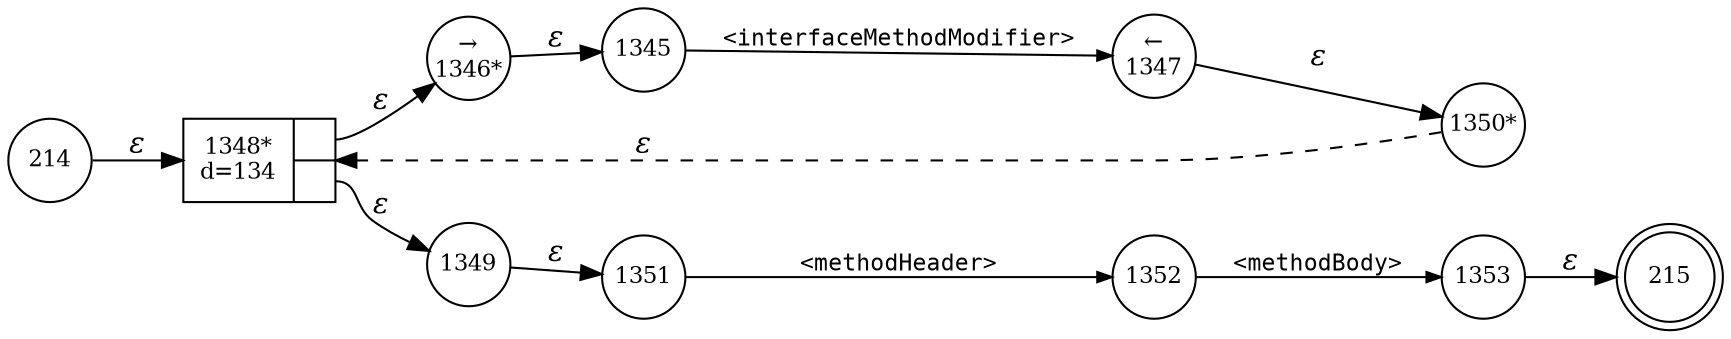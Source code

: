digraph ATN {
rankdir=LR;
s215[fontsize=11, label="215", shape=doublecircle, fixedsize=true, width=.6];
s1345[fontsize=11,label="1345", shape=circle, fixedsize=true, width=.55, peripheries=1];
s1346[fontsize=11,label="&rarr;\n1346*", shape=circle, fixedsize=true, width=.55, peripheries=1];
s1347[fontsize=11,label="&larr;\n1347", shape=circle, fixedsize=true, width=.55, peripheries=1];
s1348[fontsize=11,label="{1348*\nd=134|{<p0>|<p1>}}", shape=record, fixedsize=false, peripheries=1];
s1349[fontsize=11,label="1349", shape=circle, fixedsize=true, width=.55, peripheries=1];
s214[fontsize=11,label="214", shape=circle, fixedsize=true, width=.55, peripheries=1];
s1350[fontsize=11,label="1350*", shape=circle, fixedsize=true, width=.55, peripheries=1];
s1351[fontsize=11,label="1351", shape=circle, fixedsize=true, width=.55, peripheries=1];
s1352[fontsize=11,label="1352", shape=circle, fixedsize=true, width=.55, peripheries=1];
s1353[fontsize=11,label="1353", shape=circle, fixedsize=true, width=.55, peripheries=1];
s214 -> s1348 [fontname="Times-Italic", label="&epsilon;"];
s1348:p0 -> s1346 [fontname="Times-Italic", label="&epsilon;"];
s1348:p1 -> s1349 [fontname="Times-Italic", label="&epsilon;"];
s1346 -> s1345 [fontname="Times-Italic", label="&epsilon;"];
s1349 -> s1351 [fontname="Times-Italic", label="&epsilon;"];
s1345 -> s1347 [fontsize=11, fontname="Courier", arrowsize=.7, label = "<interfaceMethodModifier>", arrowhead = normal];
s1351 -> s1352 [fontsize=11, fontname="Courier", arrowsize=.7, label = "<methodHeader>", arrowhead = normal];
s1347 -> s1350 [fontname="Times-Italic", label="&epsilon;"];
s1352 -> s1353 [fontsize=11, fontname="Courier", arrowsize=.7, label = "<methodBody>", arrowhead = normal];
s1350 -> s1348 [fontname="Times-Italic", label="&epsilon;", style="dashed"];
s1353 -> s215 [fontname="Times-Italic", label="&epsilon;"];
}